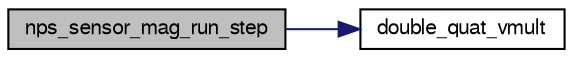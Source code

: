 digraph "nps_sensor_mag_run_step"
{
  edge [fontname="FreeSans",fontsize="10",labelfontname="FreeSans",labelfontsize="10"];
  node [fontname="FreeSans",fontsize="10",shape=record];
  rankdir="LR";
  Node1 [label="nps_sensor_mag_run_step",height=0.2,width=0.4,color="black", fillcolor="grey75", style="filled", fontcolor="black"];
  Node1 -> Node2 [color="midnightblue",fontsize="10",style="solid",fontname="FreeSans"];
  Node2 [label="double_quat_vmult",height=0.2,width=0.4,color="black", fillcolor="white", style="filled",URL="$group__math__algebra__double.html#ga2e224cbc8654aa54ef2ba538adb7b3f9"];
}
